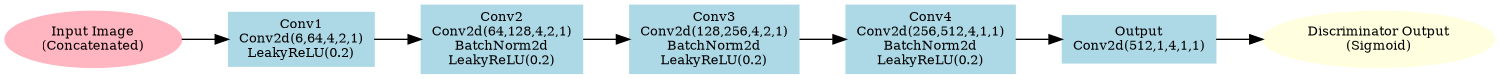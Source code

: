 // Patch Discriminator Architecture
digraph {
	rankdir=LR size="10,6"
	node [color=lightgrey fontsize=10 shape=rectangle style=filled]
	Input [label="Input Image
(Concatenated)" color=lightpink shape=ellipse]
	C1 [label="Conv1
Conv2d(6,64,4,2,1)
LeakyReLU(0.2)" color=lightblue shape=rectangle style=filled]
	C2 [label="Conv2
Conv2d(64,128,4,2,1)
BatchNorm2d
LeakyReLU(0.2)" color=lightblue shape=rectangle style=filled]
	C3 [label="Conv3
Conv2d(128,256,4,2,1)
BatchNorm2d
LeakyReLU(0.2)" color=lightblue shape=rectangle style=filled]
	C4 [label="Conv4
Conv2d(256,512,4,1,1)
BatchNorm2d
LeakyReLU(0.2)" color=lightblue shape=rectangle style=filled]
	C5 [label="Output
Conv2d(512,1,4,1,1)" color=lightblue shape=rectangle style=filled]
	Input -> C1
	C1 -> C2
	C2 -> C3
	C3 -> C4
	C4 -> C5
	Output_Node [label="Discriminator Output
(Sigmoid)" color=lightyellow shape=ellipse]
	C5 -> Output_Node
}

